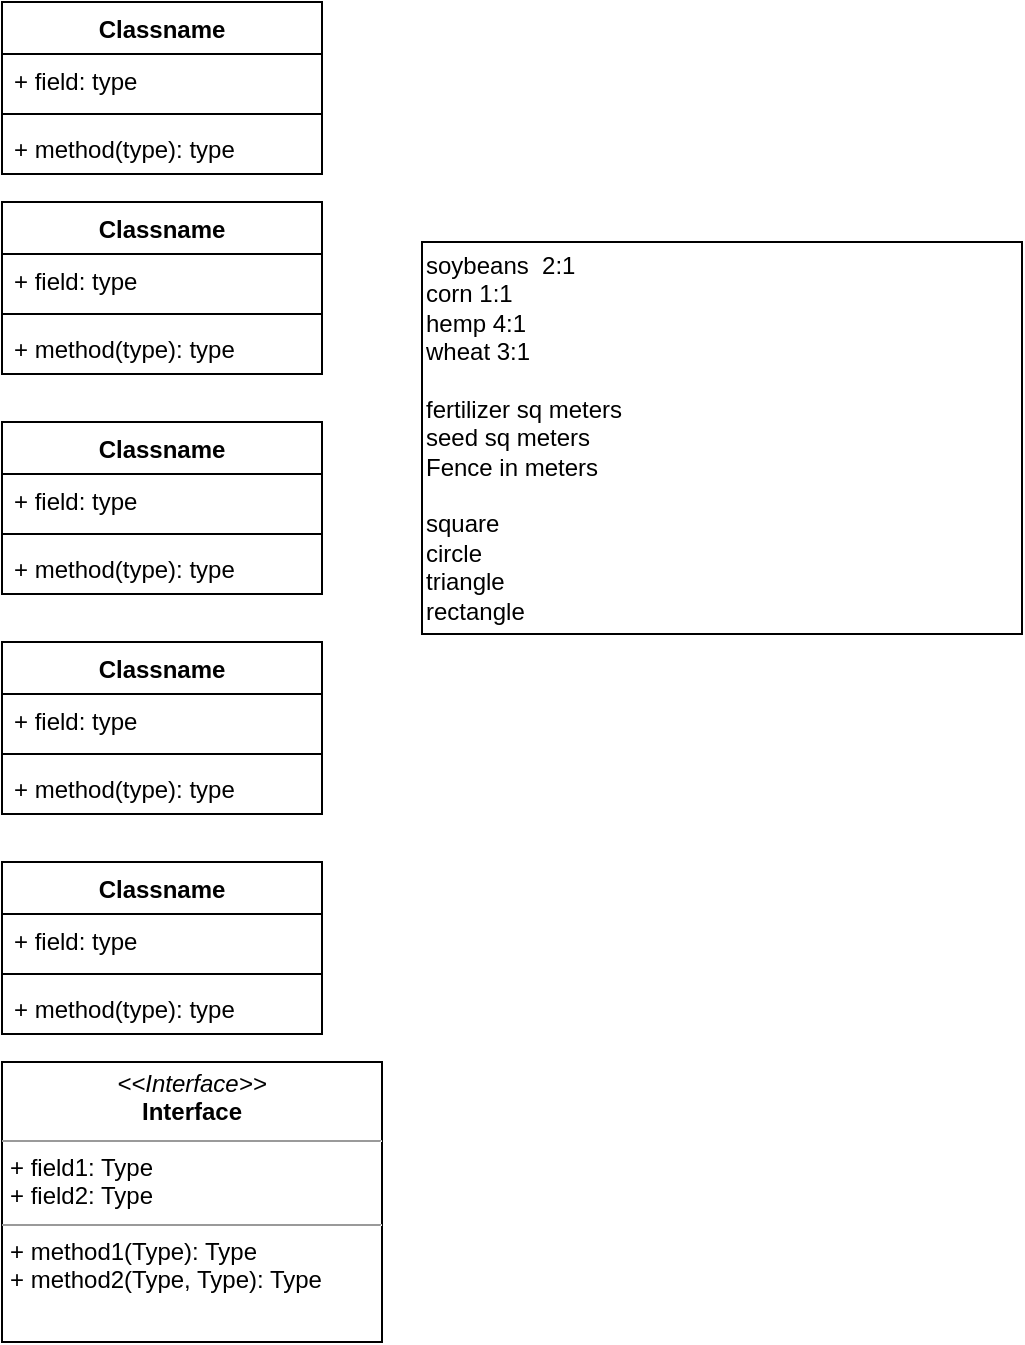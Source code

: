 <mxfile version="12.2.2" type="github" pages="1">
  <diagram id="9QKIkzZySn5c4cYCOTYI" name="Page-1">
    <mxGraphModel dx="772" dy="457" grid="1" gridSize="10" guides="1" tooltips="1" connect="1" arrows="1" fold="1" page="1" pageScale="1" pageWidth="1100" pageHeight="850" math="0" shadow="0">
      <root>
        <mxCell id="0"/>
        <mxCell id="1" parent="0"/>
        <mxCell id="JobFezNQ6cYetp4eE3pI-1" value="Classname" style="swimlane;fontStyle=1;align=center;verticalAlign=top;childLayout=stackLayout;horizontal=1;startSize=26;horizontalStack=0;resizeParent=1;resizeParentMax=0;resizeLast=0;collapsible=1;marginBottom=0;" vertex="1" parent="1">
          <mxGeometry x="20" y="20" width="160" height="86" as="geometry"/>
        </mxCell>
        <mxCell id="JobFezNQ6cYetp4eE3pI-2" value="+ field: type" style="text;strokeColor=none;fillColor=none;align=left;verticalAlign=top;spacingLeft=4;spacingRight=4;overflow=hidden;rotatable=0;points=[[0,0.5],[1,0.5]];portConstraint=eastwest;" vertex="1" parent="JobFezNQ6cYetp4eE3pI-1">
          <mxGeometry y="26" width="160" height="26" as="geometry"/>
        </mxCell>
        <mxCell id="JobFezNQ6cYetp4eE3pI-3" value="" style="line;strokeWidth=1;fillColor=none;align=left;verticalAlign=middle;spacingTop=-1;spacingLeft=3;spacingRight=3;rotatable=0;labelPosition=right;points=[];portConstraint=eastwest;" vertex="1" parent="JobFezNQ6cYetp4eE3pI-1">
          <mxGeometry y="52" width="160" height="8" as="geometry"/>
        </mxCell>
        <mxCell id="JobFezNQ6cYetp4eE3pI-4" value="+ method(type): type" style="text;strokeColor=none;fillColor=none;align=left;verticalAlign=top;spacingLeft=4;spacingRight=4;overflow=hidden;rotatable=0;points=[[0,0.5],[1,0.5]];portConstraint=eastwest;" vertex="1" parent="JobFezNQ6cYetp4eE3pI-1">
          <mxGeometry y="60" width="160" height="26" as="geometry"/>
        </mxCell>
        <mxCell id="JobFezNQ6cYetp4eE3pI-5" value="Classname" style="swimlane;fontStyle=1;align=center;verticalAlign=top;childLayout=stackLayout;horizontal=1;startSize=26;horizontalStack=0;resizeParent=1;resizeParentMax=0;resizeLast=0;collapsible=1;marginBottom=0;" vertex="1" parent="1">
          <mxGeometry x="20" y="120" width="160" height="86" as="geometry"/>
        </mxCell>
        <mxCell id="JobFezNQ6cYetp4eE3pI-6" value="+ field: type" style="text;strokeColor=none;fillColor=none;align=left;verticalAlign=top;spacingLeft=4;spacingRight=4;overflow=hidden;rotatable=0;points=[[0,0.5],[1,0.5]];portConstraint=eastwest;" vertex="1" parent="JobFezNQ6cYetp4eE3pI-5">
          <mxGeometry y="26" width="160" height="26" as="geometry"/>
        </mxCell>
        <mxCell id="JobFezNQ6cYetp4eE3pI-7" value="" style="line;strokeWidth=1;fillColor=none;align=left;verticalAlign=middle;spacingTop=-1;spacingLeft=3;spacingRight=3;rotatable=0;labelPosition=right;points=[];portConstraint=eastwest;" vertex="1" parent="JobFezNQ6cYetp4eE3pI-5">
          <mxGeometry y="52" width="160" height="8" as="geometry"/>
        </mxCell>
        <mxCell id="JobFezNQ6cYetp4eE3pI-8" value="+ method(type): type" style="text;strokeColor=none;fillColor=none;align=left;verticalAlign=top;spacingLeft=4;spacingRight=4;overflow=hidden;rotatable=0;points=[[0,0.5],[1,0.5]];portConstraint=eastwest;" vertex="1" parent="JobFezNQ6cYetp4eE3pI-5">
          <mxGeometry y="60" width="160" height="26" as="geometry"/>
        </mxCell>
        <mxCell id="JobFezNQ6cYetp4eE3pI-9" value="Classname" style="swimlane;fontStyle=1;align=center;verticalAlign=top;childLayout=stackLayout;horizontal=1;startSize=26;horizontalStack=0;resizeParent=1;resizeParentMax=0;resizeLast=0;collapsible=1;marginBottom=0;" vertex="1" parent="1">
          <mxGeometry x="20" y="230" width="160" height="86" as="geometry"/>
        </mxCell>
        <mxCell id="JobFezNQ6cYetp4eE3pI-10" value="+ field: type" style="text;strokeColor=none;fillColor=none;align=left;verticalAlign=top;spacingLeft=4;spacingRight=4;overflow=hidden;rotatable=0;points=[[0,0.5],[1,0.5]];portConstraint=eastwest;" vertex="1" parent="JobFezNQ6cYetp4eE3pI-9">
          <mxGeometry y="26" width="160" height="26" as="geometry"/>
        </mxCell>
        <mxCell id="JobFezNQ6cYetp4eE3pI-11" value="" style="line;strokeWidth=1;fillColor=none;align=left;verticalAlign=middle;spacingTop=-1;spacingLeft=3;spacingRight=3;rotatable=0;labelPosition=right;points=[];portConstraint=eastwest;" vertex="1" parent="JobFezNQ6cYetp4eE3pI-9">
          <mxGeometry y="52" width="160" height="8" as="geometry"/>
        </mxCell>
        <mxCell id="JobFezNQ6cYetp4eE3pI-12" value="+ method(type): type" style="text;strokeColor=none;fillColor=none;align=left;verticalAlign=top;spacingLeft=4;spacingRight=4;overflow=hidden;rotatable=0;points=[[0,0.5],[1,0.5]];portConstraint=eastwest;" vertex="1" parent="JobFezNQ6cYetp4eE3pI-9">
          <mxGeometry y="60" width="160" height="26" as="geometry"/>
        </mxCell>
        <mxCell id="JobFezNQ6cYetp4eE3pI-13" value="Classname" style="swimlane;fontStyle=1;align=center;verticalAlign=top;childLayout=stackLayout;horizontal=1;startSize=26;horizontalStack=0;resizeParent=1;resizeParentMax=0;resizeLast=0;collapsible=1;marginBottom=0;" vertex="1" parent="1">
          <mxGeometry x="20" y="340" width="160" height="86" as="geometry"/>
        </mxCell>
        <mxCell id="JobFezNQ6cYetp4eE3pI-14" value="+ field: type" style="text;strokeColor=none;fillColor=none;align=left;verticalAlign=top;spacingLeft=4;spacingRight=4;overflow=hidden;rotatable=0;points=[[0,0.5],[1,0.5]];portConstraint=eastwest;" vertex="1" parent="JobFezNQ6cYetp4eE3pI-13">
          <mxGeometry y="26" width="160" height="26" as="geometry"/>
        </mxCell>
        <mxCell id="JobFezNQ6cYetp4eE3pI-15" value="" style="line;strokeWidth=1;fillColor=none;align=left;verticalAlign=middle;spacingTop=-1;spacingLeft=3;spacingRight=3;rotatable=0;labelPosition=right;points=[];portConstraint=eastwest;" vertex="1" parent="JobFezNQ6cYetp4eE3pI-13">
          <mxGeometry y="52" width="160" height="8" as="geometry"/>
        </mxCell>
        <mxCell id="JobFezNQ6cYetp4eE3pI-16" value="+ method(type): type" style="text;strokeColor=none;fillColor=none;align=left;verticalAlign=top;spacingLeft=4;spacingRight=4;overflow=hidden;rotatable=0;points=[[0,0.5],[1,0.5]];portConstraint=eastwest;" vertex="1" parent="JobFezNQ6cYetp4eE3pI-13">
          <mxGeometry y="60" width="160" height="26" as="geometry"/>
        </mxCell>
        <mxCell id="JobFezNQ6cYetp4eE3pI-17" value="Classname" style="swimlane;fontStyle=1;align=center;verticalAlign=top;childLayout=stackLayout;horizontal=1;startSize=26;horizontalStack=0;resizeParent=1;resizeParentMax=0;resizeLast=0;collapsible=1;marginBottom=0;" vertex="1" parent="1">
          <mxGeometry x="20" y="450" width="160" height="86" as="geometry"/>
        </mxCell>
        <mxCell id="JobFezNQ6cYetp4eE3pI-18" value="+ field: type" style="text;strokeColor=none;fillColor=none;align=left;verticalAlign=top;spacingLeft=4;spacingRight=4;overflow=hidden;rotatable=0;points=[[0,0.5],[1,0.5]];portConstraint=eastwest;" vertex="1" parent="JobFezNQ6cYetp4eE3pI-17">
          <mxGeometry y="26" width="160" height="26" as="geometry"/>
        </mxCell>
        <mxCell id="JobFezNQ6cYetp4eE3pI-19" value="" style="line;strokeWidth=1;fillColor=none;align=left;verticalAlign=middle;spacingTop=-1;spacingLeft=3;spacingRight=3;rotatable=0;labelPosition=right;points=[];portConstraint=eastwest;" vertex="1" parent="JobFezNQ6cYetp4eE3pI-17">
          <mxGeometry y="52" width="160" height="8" as="geometry"/>
        </mxCell>
        <mxCell id="JobFezNQ6cYetp4eE3pI-20" value="+ method(type): type" style="text;strokeColor=none;fillColor=none;align=left;verticalAlign=top;spacingLeft=4;spacingRight=4;overflow=hidden;rotatable=0;points=[[0,0.5],[1,0.5]];portConstraint=eastwest;" vertex="1" parent="JobFezNQ6cYetp4eE3pI-17">
          <mxGeometry y="60" width="160" height="26" as="geometry"/>
        </mxCell>
        <mxCell id="JobFezNQ6cYetp4eE3pI-21" value="&lt;p style=&quot;margin:0px;margin-top:4px;text-align:center;&quot;&gt;&lt;i&gt;&amp;lt;&amp;lt;Interface&amp;gt;&amp;gt;&lt;/i&gt;&lt;br/&gt;&lt;b&gt;Interface&lt;/b&gt;&lt;/p&gt;&lt;hr size=&quot;1&quot;/&gt;&lt;p style=&quot;margin:0px;margin-left:4px;&quot;&gt;+ field1: Type&lt;br/&gt;+ field2: Type&lt;/p&gt;&lt;hr size=&quot;1&quot;/&gt;&lt;p style=&quot;margin:0px;margin-left:4px;&quot;&gt;+ method1(Type): Type&lt;br/&gt;+ method2(Type, Type): Type&lt;/p&gt;" style="verticalAlign=top;align=left;overflow=fill;fontSize=12;fontFamily=Helvetica;html=1;" vertex="1" parent="1">
          <mxGeometry x="20" y="550" width="190" height="140" as="geometry"/>
        </mxCell>
        <mxCell id="JobFezNQ6cYetp4eE3pI-22" value="&lt;div align=&quot;left&quot;&gt;&lt;br&gt;&lt;/div&gt;&lt;div align=&quot;left&quot;&gt;soybeans&amp;nbsp; 2:1&lt;br&gt;&lt;/div&gt;&lt;div align=&quot;left&quot;&gt;corn 1:1&lt;br&gt;&lt;/div&gt;&lt;div align=&quot;left&quot;&gt;hemp 4:1&lt;br&gt;&lt;/div&gt;&lt;div align=&quot;left&quot;&gt;wheat 3:1&lt;br&gt;&lt;/div&gt;&lt;div align=&quot;left&quot;&gt;&lt;br&gt;&lt;/div&gt;&lt;div align=&quot;left&quot;&gt;fertilizer sq meters&lt;br&gt;&lt;/div&gt;&lt;div align=&quot;left&quot;&gt;seed sq meters&lt;br&gt;&lt;/div&gt;&lt;div align=&quot;left&quot;&gt;Fence in meters&lt;/div&gt;&lt;div align=&quot;left&quot;&gt;&lt;br&gt;&lt;/div&gt;&lt;div align=&quot;left&quot;&gt;square&lt;/div&gt;&lt;div align=&quot;left&quot;&gt;circle&lt;/div&gt;&lt;div align=&quot;left&quot;&gt;triangle&lt;/div&gt;&lt;div align=&quot;left&quot;&gt;rectangle&lt;/div&gt;&lt;div align=&quot;left&quot;&gt;&lt;br&gt;&lt;/div&gt;" style="text;html=1;strokeColor=#000000;fillColor=none;align=left;verticalAlign=middle;whiteSpace=wrap;rounded=0;" vertex="1" parent="1">
          <mxGeometry x="230" y="140" width="300" height="196" as="geometry"/>
        </mxCell>
      </root>
    </mxGraphModel>
  </diagram>
</mxfile>

